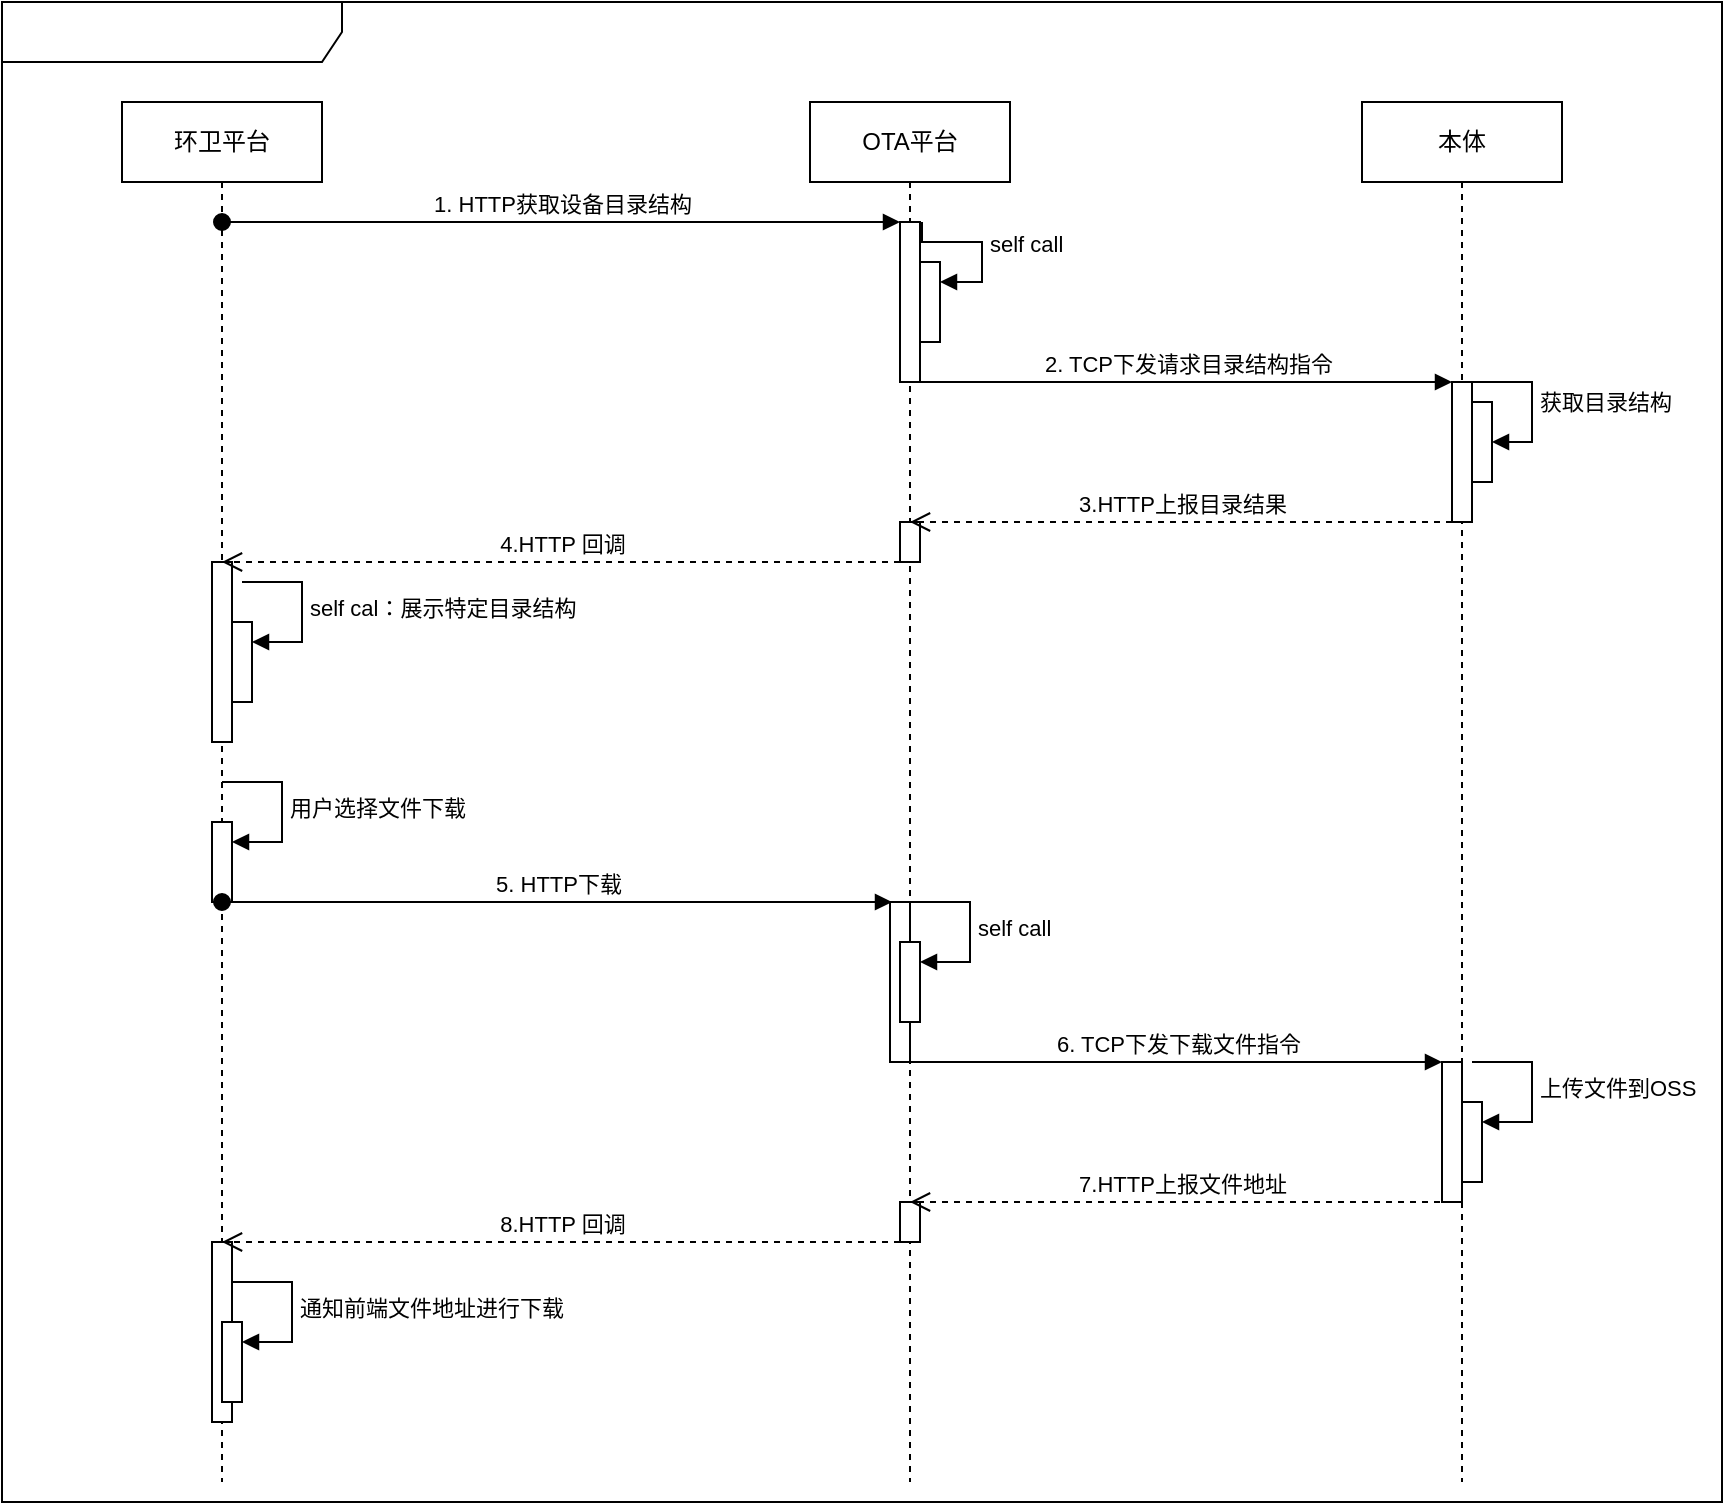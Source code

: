 <mxfile version="20.8.23" type="github">
  <diagram name="第 1 页" id="OGliJOE4tW2DUMZxxRDU">
    <mxGraphModel dx="1096" dy="580" grid="1" gridSize="10" guides="1" tooltips="1" connect="1" arrows="1" fold="1" page="1" pageScale="1" pageWidth="827" pageHeight="1169" math="0" shadow="0">
      <root>
        <mxCell id="0" />
        <mxCell id="1" parent="0" />
        <mxCell id="7R4Kz0LJVm2sexOzA-uK-1" value="本体" style="shape=umlLifeline;perimeter=lifelinePerimeter;whiteSpace=wrap;html=1;container=1;dropTarget=0;collapsible=0;recursiveResize=0;outlineConnect=0;portConstraint=eastwest;newEdgeStyle={&quot;edgeStyle&quot;:&quot;elbowEdgeStyle&quot;,&quot;elbow&quot;:&quot;vertical&quot;,&quot;curved&quot;:0,&quot;rounded&quot;:0};" parent="1" vertex="1">
          <mxGeometry x="690" y="60" width="100" height="690" as="geometry" />
        </mxCell>
        <mxCell id="7R4Kz0LJVm2sexOzA-uK-2" value="" style="shape=umlFrame;whiteSpace=wrap;html=1;pointerEvents=0;width=170;height=30;" parent="1" vertex="1">
          <mxGeometry x="10" y="10" width="860" height="750" as="geometry" />
        </mxCell>
        <mxCell id="7R4Kz0LJVm2sexOzA-uK-3" value="OTA平台" style="shape=umlLifeline;perimeter=lifelinePerimeter;whiteSpace=wrap;html=1;container=1;dropTarget=0;collapsible=0;recursiveResize=0;outlineConnect=0;portConstraint=eastwest;newEdgeStyle={&quot;edgeStyle&quot;:&quot;elbowEdgeStyle&quot;,&quot;elbow&quot;:&quot;vertical&quot;,&quot;curved&quot;:0,&quot;rounded&quot;:0};" parent="1" vertex="1">
          <mxGeometry x="414" y="60" width="100" height="690" as="geometry" />
        </mxCell>
        <mxCell id="7R4Kz0LJVm2sexOzA-uK-5" value="" style="html=1;points=[];perimeter=orthogonalPerimeter;outlineConnect=0;targetShapes=umlLifeline;portConstraint=eastwest;newEdgeStyle={&quot;edgeStyle&quot;:&quot;elbowEdgeStyle&quot;,&quot;elbow&quot;:&quot;vertical&quot;,&quot;curved&quot;:0,&quot;rounded&quot;:0};" parent="7R4Kz0LJVm2sexOzA-uK-3" vertex="1">
          <mxGeometry x="45" y="60" width="10" height="80" as="geometry" />
        </mxCell>
        <mxCell id="7R4Kz0LJVm2sexOzA-uK-8" value="" style="html=1;points=[];perimeter=orthogonalPerimeter;outlineConnect=0;targetShapes=umlLifeline;portConstraint=eastwest;newEdgeStyle={&quot;edgeStyle&quot;:&quot;elbowEdgeStyle&quot;,&quot;elbow&quot;:&quot;vertical&quot;,&quot;curved&quot;:0,&quot;rounded&quot;:0};" parent="7R4Kz0LJVm2sexOzA-uK-3" vertex="1">
          <mxGeometry x="55" y="80" width="10" height="40" as="geometry" />
        </mxCell>
        <mxCell id="7R4Kz0LJVm2sexOzA-uK-9" value="self call" style="html=1;align=left;spacingLeft=2;endArrow=block;rounded=0;edgeStyle=orthogonalEdgeStyle;curved=0;rounded=0;" parent="7R4Kz0LJVm2sexOzA-uK-3" target="7R4Kz0LJVm2sexOzA-uK-8" edge="1">
          <mxGeometry relative="1" as="geometry">
            <mxPoint x="56" y="60" as="sourcePoint" />
            <Array as="points">
              <mxPoint x="56" y="70" />
              <mxPoint x="86" y="70" />
              <mxPoint x="86" y="90" />
            </Array>
          </mxGeometry>
        </mxCell>
        <mxCell id="7R4Kz0LJVm2sexOzA-uK-14" value="" style="html=1;points=[];perimeter=orthogonalPerimeter;outlineConnect=0;targetShapes=umlLifeline;portConstraint=eastwest;newEdgeStyle={&quot;edgeStyle&quot;:&quot;elbowEdgeStyle&quot;,&quot;elbow&quot;:&quot;vertical&quot;,&quot;curved&quot;:0,&quot;rounded&quot;:0};" parent="7R4Kz0LJVm2sexOzA-uK-3" vertex="1">
          <mxGeometry x="45" y="210" width="10" height="20" as="geometry" />
        </mxCell>
        <mxCell id="7R4Kz0LJVm2sexOzA-uK-22" value="" style="html=1;points=[];perimeter=orthogonalPerimeter;outlineConnect=0;targetShapes=umlLifeline;portConstraint=eastwest;newEdgeStyle={&quot;edgeStyle&quot;:&quot;elbowEdgeStyle&quot;,&quot;elbow&quot;:&quot;vertical&quot;,&quot;curved&quot;:0,&quot;rounded&quot;:0};" parent="7R4Kz0LJVm2sexOzA-uK-3" vertex="1">
          <mxGeometry x="40" y="400" width="10" height="80" as="geometry" />
        </mxCell>
        <mxCell id="7R4Kz0LJVm2sexOzA-uK-23" value="" style="html=1;points=[];perimeter=orthogonalPerimeter;outlineConnect=0;targetShapes=umlLifeline;portConstraint=eastwest;newEdgeStyle={&quot;edgeStyle&quot;:&quot;elbowEdgeStyle&quot;,&quot;elbow&quot;:&quot;vertical&quot;,&quot;curved&quot;:0,&quot;rounded&quot;:0};" parent="7R4Kz0LJVm2sexOzA-uK-3" vertex="1">
          <mxGeometry x="45" y="420" width="10" height="40" as="geometry" />
        </mxCell>
        <mxCell id="7R4Kz0LJVm2sexOzA-uK-24" value="self call" style="html=1;align=left;spacingLeft=2;endArrow=block;rounded=0;edgeStyle=orthogonalEdgeStyle;curved=0;rounded=0;" parent="7R4Kz0LJVm2sexOzA-uK-3" target="7R4Kz0LJVm2sexOzA-uK-23" edge="1">
          <mxGeometry relative="1" as="geometry">
            <mxPoint x="50" y="400" as="sourcePoint" />
            <Array as="points">
              <mxPoint x="80" y="430" />
            </Array>
          </mxGeometry>
        </mxCell>
        <mxCell id="7R4Kz0LJVm2sexOzA-uK-36" value="" style="html=1;points=[];perimeter=orthogonalPerimeter;outlineConnect=0;targetShapes=umlLifeline;portConstraint=eastwest;newEdgeStyle={&quot;edgeStyle&quot;:&quot;elbowEdgeStyle&quot;,&quot;elbow&quot;:&quot;vertical&quot;,&quot;curved&quot;:0,&quot;rounded&quot;:0};" parent="7R4Kz0LJVm2sexOzA-uK-3" vertex="1">
          <mxGeometry x="45" y="550" width="10" height="20" as="geometry" />
        </mxCell>
        <mxCell id="7R4Kz0LJVm2sexOzA-uK-4" value="环卫平台" style="shape=umlLifeline;perimeter=lifelinePerimeter;whiteSpace=wrap;html=1;container=1;dropTarget=0;collapsible=0;recursiveResize=0;outlineConnect=0;portConstraint=eastwest;newEdgeStyle={&quot;edgeStyle&quot;:&quot;elbowEdgeStyle&quot;,&quot;elbow&quot;:&quot;vertical&quot;,&quot;curved&quot;:0,&quot;rounded&quot;:0};" parent="1" vertex="1">
          <mxGeometry x="70" y="60" width="100" height="690" as="geometry" />
        </mxCell>
        <mxCell id="7R4Kz0LJVm2sexOzA-uK-20" value="" style="html=1;points=[];perimeter=orthogonalPerimeter;outlineConnect=0;targetShapes=umlLifeline;portConstraint=eastwest;newEdgeStyle={&quot;edgeStyle&quot;:&quot;elbowEdgeStyle&quot;,&quot;elbow&quot;:&quot;vertical&quot;,&quot;curved&quot;:0,&quot;rounded&quot;:0};" parent="7R4Kz0LJVm2sexOzA-uK-4" vertex="1">
          <mxGeometry x="45" y="360" width="10" height="40" as="geometry" />
        </mxCell>
        <mxCell id="7R4Kz0LJVm2sexOzA-uK-21" value="用户选择文件下载" style="html=1;align=left;spacingLeft=2;endArrow=block;rounded=0;edgeStyle=orthogonalEdgeStyle;curved=0;rounded=0;" parent="7R4Kz0LJVm2sexOzA-uK-4" target="7R4Kz0LJVm2sexOzA-uK-20" edge="1">
          <mxGeometry relative="1" as="geometry">
            <mxPoint x="50" y="340" as="sourcePoint" />
            <Array as="points">
              <mxPoint x="80" y="370" />
            </Array>
          </mxGeometry>
        </mxCell>
        <mxCell id="7R4Kz0LJVm2sexOzA-uK-17" value="" style="html=1;points=[];perimeter=orthogonalPerimeter;outlineConnect=0;targetShapes=umlLifeline;portConstraint=eastwest;newEdgeStyle={&quot;edgeStyle&quot;:&quot;elbowEdgeStyle&quot;,&quot;elbow&quot;:&quot;vertical&quot;,&quot;curved&quot;:0,&quot;rounded&quot;:0};" parent="7R4Kz0LJVm2sexOzA-uK-4" vertex="1">
          <mxGeometry x="55" y="260" width="10" height="40" as="geometry" />
        </mxCell>
        <mxCell id="7R4Kz0LJVm2sexOzA-uK-18" value="self cal：展示特定目录结构" style="html=1;align=left;spacingLeft=2;endArrow=block;rounded=0;edgeStyle=orthogonalEdgeStyle;curved=0;rounded=0;" parent="7R4Kz0LJVm2sexOzA-uK-4" target="7R4Kz0LJVm2sexOzA-uK-17" edge="1">
          <mxGeometry relative="1" as="geometry">
            <mxPoint x="60" y="240" as="sourcePoint" />
            <Array as="points">
              <mxPoint x="90" y="270" />
            </Array>
          </mxGeometry>
        </mxCell>
        <mxCell id="7R4Kz0LJVm2sexOzA-uK-16" value="" style="html=1;points=[];perimeter=orthogonalPerimeter;outlineConnect=0;targetShapes=umlLifeline;portConstraint=eastwest;newEdgeStyle={&quot;edgeStyle&quot;:&quot;elbowEdgeStyle&quot;,&quot;elbow&quot;:&quot;vertical&quot;,&quot;curved&quot;:0,&quot;rounded&quot;:0};" parent="7R4Kz0LJVm2sexOzA-uK-4" vertex="1">
          <mxGeometry x="45" y="230" width="10" height="90" as="geometry" />
        </mxCell>
        <mxCell id="7R4Kz0LJVm2sexOzA-uK-35" value="" style="html=1;points=[];perimeter=orthogonalPerimeter;outlineConnect=0;targetShapes=umlLifeline;portConstraint=eastwest;newEdgeStyle={&quot;edgeStyle&quot;:&quot;elbowEdgeStyle&quot;,&quot;elbow&quot;:&quot;vertical&quot;,&quot;curved&quot;:0,&quot;rounded&quot;:0};" parent="7R4Kz0LJVm2sexOzA-uK-4" vertex="1">
          <mxGeometry x="45" y="230" width="10" height="90" as="geometry" />
        </mxCell>
        <mxCell id="7R4Kz0LJVm2sexOzA-uK-39" value="" style="html=1;points=[];perimeter=orthogonalPerimeter;outlineConnect=0;targetShapes=umlLifeline;portConstraint=eastwest;newEdgeStyle={&quot;edgeStyle&quot;:&quot;elbowEdgeStyle&quot;,&quot;elbow&quot;:&quot;vertical&quot;,&quot;curved&quot;:0,&quot;rounded&quot;:0};" parent="7R4Kz0LJVm2sexOzA-uK-4" vertex="1">
          <mxGeometry x="45" y="570" width="10" height="90" as="geometry" />
        </mxCell>
        <mxCell id="7R4Kz0LJVm2sexOzA-uK-41" value="" style="html=1;points=[];perimeter=orthogonalPerimeter;outlineConnect=0;targetShapes=umlLifeline;portConstraint=eastwest;newEdgeStyle={&quot;edgeStyle&quot;:&quot;elbowEdgeStyle&quot;,&quot;elbow&quot;:&quot;vertical&quot;,&quot;curved&quot;:0,&quot;rounded&quot;:0};" parent="7R4Kz0LJVm2sexOzA-uK-4" vertex="1">
          <mxGeometry x="50" y="610" width="10" height="40" as="geometry" />
        </mxCell>
        <mxCell id="7R4Kz0LJVm2sexOzA-uK-42" value="通知前端文件地址进行下载" style="html=1;align=left;spacingLeft=2;endArrow=block;rounded=0;edgeStyle=orthogonalEdgeStyle;curved=0;rounded=0;" parent="7R4Kz0LJVm2sexOzA-uK-4" target="7R4Kz0LJVm2sexOzA-uK-41" edge="1">
          <mxGeometry relative="1" as="geometry">
            <mxPoint x="55" y="590" as="sourcePoint" />
            <Array as="points">
              <mxPoint x="85" y="620" />
            </Array>
          </mxGeometry>
        </mxCell>
        <mxCell id="7R4Kz0LJVm2sexOzA-uK-6" value="1. HTTP获取设备目录结构" style="html=1;verticalAlign=bottom;startArrow=oval;endArrow=block;startSize=8;edgeStyle=elbowEdgeStyle;elbow=vertical;curved=0;rounded=0;" parent="1" source="7R4Kz0LJVm2sexOzA-uK-4" target="7R4Kz0LJVm2sexOzA-uK-5" edge="1">
          <mxGeometry x="0.002" relative="1" as="geometry">
            <mxPoint x="160" y="120" as="sourcePoint" />
            <Array as="points">
              <mxPoint x="190" y="120" />
            </Array>
            <mxPoint as="offset" />
          </mxGeometry>
        </mxCell>
        <mxCell id="7R4Kz0LJVm2sexOzA-uK-11" value="" style="html=1;points=[];perimeter=orthogonalPerimeter;outlineConnect=0;targetShapes=umlLifeline;portConstraint=eastwest;newEdgeStyle={&quot;edgeStyle&quot;:&quot;elbowEdgeStyle&quot;,&quot;elbow&quot;:&quot;vertical&quot;,&quot;curved&quot;:0,&quot;rounded&quot;:0};" parent="1" vertex="1">
          <mxGeometry x="735" y="200" width="10" height="70" as="geometry" />
        </mxCell>
        <mxCell id="7R4Kz0LJVm2sexOzA-uK-12" value="2. TCP下发请求目录结构指令" style="html=1;verticalAlign=bottom;endArrow=block;edgeStyle=elbowEdgeStyle;elbow=vertical;curved=0;rounded=0;" parent="1" source="7R4Kz0LJVm2sexOzA-uK-5" target="7R4Kz0LJVm2sexOzA-uK-11" edge="1">
          <mxGeometry x="0.004" relative="1" as="geometry">
            <mxPoint x="660" y="200" as="sourcePoint" />
            <Array as="points">
              <mxPoint x="540" y="200" />
              <mxPoint x="710" y="190" />
            </Array>
            <mxPoint as="offset" />
          </mxGeometry>
        </mxCell>
        <mxCell id="7R4Kz0LJVm2sexOzA-uK-13" value="3.HTTP上报目录结果" style="html=1;verticalAlign=bottom;endArrow=open;dashed=1;endSize=8;edgeStyle=elbowEdgeStyle;elbow=vertical;curved=0;rounded=0;" parent="1" source="7R4Kz0LJVm2sexOzA-uK-11" target="7R4Kz0LJVm2sexOzA-uK-3" edge="1">
          <mxGeometry relative="1" as="geometry">
            <mxPoint x="480" y="270" as="targetPoint" />
            <Array as="points">
              <mxPoint x="600" y="270" />
              <mxPoint x="620" y="280" />
              <mxPoint x="650" y="240" />
            </Array>
            <mxPoint as="offset" />
          </mxGeometry>
        </mxCell>
        <mxCell id="7R4Kz0LJVm2sexOzA-uK-15" value="4.HTTP 回调" style="html=1;verticalAlign=bottom;endArrow=open;dashed=1;endSize=8;edgeStyle=elbowEdgeStyle;elbow=vertical;curved=0;rounded=0;" parent="1" source="7R4Kz0LJVm2sexOzA-uK-14" target="7R4Kz0LJVm2sexOzA-uK-4" edge="1">
          <mxGeometry relative="1" as="geometry">
            <mxPoint x="440" y="270" as="sourcePoint" />
            <mxPoint x="115" y="323" as="targetPoint" />
            <Array as="points">
              <mxPoint x="390" y="290" />
              <mxPoint x="300" y="280" />
              <mxPoint x="180" y="270" />
              <mxPoint x="120" y="310" />
              <mxPoint x="320" y="270" />
            </Array>
          </mxGeometry>
        </mxCell>
        <mxCell id="7R4Kz0LJVm2sexOzA-uK-19" value="5. HTTP下载" style="html=1;verticalAlign=bottom;startArrow=oval;endArrow=block;startSize=8;edgeStyle=elbowEdgeStyle;elbow=vertical;curved=0;rounded=0;" parent="1" edge="1">
          <mxGeometry x="0.002" relative="1" as="geometry">
            <mxPoint x="120" y="460" as="sourcePoint" />
            <mxPoint x="455" y="460" as="targetPoint" />
            <Array as="points">
              <mxPoint x="190" y="460" />
            </Array>
            <mxPoint as="offset" />
          </mxGeometry>
        </mxCell>
        <mxCell id="7R4Kz0LJVm2sexOzA-uK-26" value="" style="html=1;points=[];perimeter=orthogonalPerimeter;outlineConnect=0;targetShapes=umlLifeline;portConstraint=eastwest;newEdgeStyle={&quot;edgeStyle&quot;:&quot;elbowEdgeStyle&quot;,&quot;elbow&quot;:&quot;vertical&quot;,&quot;curved&quot;:0,&quot;rounded&quot;:0};" parent="1" vertex="1">
          <mxGeometry x="730" y="540" width="10" height="70" as="geometry" />
        </mxCell>
        <mxCell id="7R4Kz0LJVm2sexOzA-uK-27" value="6. TCP下发下载文件指令" style="html=1;verticalAlign=bottom;endArrow=block;edgeStyle=elbowEdgeStyle;elbow=vertical;curved=0;rounded=0;" parent="1" target="7R4Kz0LJVm2sexOzA-uK-26" edge="1">
          <mxGeometry x="0.004" relative="1" as="geometry">
            <mxPoint x="464" y="540" as="sourcePoint" />
            <Array as="points">
              <mxPoint x="535" y="540" />
              <mxPoint x="705" y="530" />
            </Array>
            <mxPoint as="offset" />
          </mxGeometry>
        </mxCell>
        <mxCell id="7R4Kz0LJVm2sexOzA-uK-29" value="" style="html=1;points=[];perimeter=orthogonalPerimeter;outlineConnect=0;targetShapes=umlLifeline;portConstraint=eastwest;newEdgeStyle={&quot;edgeStyle&quot;:&quot;elbowEdgeStyle&quot;,&quot;elbow&quot;:&quot;vertical&quot;,&quot;curved&quot;:0,&quot;rounded&quot;:0};" parent="1" vertex="1">
          <mxGeometry x="740" y="560" width="10" height="40" as="geometry" />
        </mxCell>
        <mxCell id="7R4Kz0LJVm2sexOzA-uK-30" value="上传文件到OSS" style="html=1;align=left;spacingLeft=2;endArrow=block;rounded=0;edgeStyle=orthogonalEdgeStyle;curved=0;rounded=0;" parent="1" target="7R4Kz0LJVm2sexOzA-uK-29" edge="1">
          <mxGeometry relative="1" as="geometry">
            <mxPoint x="745" y="540" as="sourcePoint" />
            <Array as="points">
              <mxPoint x="775" y="570" />
            </Array>
          </mxGeometry>
        </mxCell>
        <mxCell id="7R4Kz0LJVm2sexOzA-uK-31" value="" style="html=1;points=[];perimeter=orthogonalPerimeter;outlineConnect=0;targetShapes=umlLifeline;portConstraint=eastwest;newEdgeStyle={&quot;edgeStyle&quot;:&quot;elbowEdgeStyle&quot;,&quot;elbow&quot;:&quot;vertical&quot;,&quot;curved&quot;:0,&quot;rounded&quot;:0};" parent="1" vertex="1">
          <mxGeometry x="745" y="210" width="10" height="40" as="geometry" />
        </mxCell>
        <mxCell id="7R4Kz0LJVm2sexOzA-uK-32" value="获取目录结构" style="html=1;align=left;spacingLeft=2;endArrow=block;rounded=0;edgeStyle=orthogonalEdgeStyle;curved=0;rounded=0;" parent="1" target="7R4Kz0LJVm2sexOzA-uK-31" edge="1">
          <mxGeometry relative="1" as="geometry">
            <mxPoint x="745" y="200" as="sourcePoint" />
            <Array as="points">
              <mxPoint x="775" y="230" />
            </Array>
          </mxGeometry>
        </mxCell>
        <mxCell id="7R4Kz0LJVm2sexOzA-uK-37" value="7.HTTP上报文件地址" style="html=1;verticalAlign=bottom;endArrow=open;dashed=1;endSize=8;edgeStyle=elbowEdgeStyle;elbow=vertical;curved=0;rounded=0;" parent="1" edge="1">
          <mxGeometry relative="1" as="geometry">
            <mxPoint x="464" y="610" as="targetPoint" />
            <mxPoint x="735" y="610" as="sourcePoint" />
            <Array as="points">
              <mxPoint x="600" y="610" />
              <mxPoint x="620" y="620" />
              <mxPoint x="650" y="580" />
            </Array>
            <mxPoint as="offset" />
          </mxGeometry>
        </mxCell>
        <mxCell id="7R4Kz0LJVm2sexOzA-uK-40" value="8.HTTP 回调" style="html=1;verticalAlign=bottom;endArrow=open;dashed=1;endSize=8;edgeStyle=elbowEdgeStyle;elbow=vertical;curved=0;rounded=0;" parent="1" edge="1">
          <mxGeometry relative="1" as="geometry">
            <mxPoint x="459" y="630" as="sourcePoint" />
            <mxPoint x="120" y="630" as="targetPoint" />
            <Array as="points">
              <mxPoint x="390" y="630" />
              <mxPoint x="300" y="620" />
              <mxPoint x="180" y="610" />
              <mxPoint x="120" y="650" />
              <mxPoint x="320" y="610" />
            </Array>
          </mxGeometry>
        </mxCell>
      </root>
    </mxGraphModel>
  </diagram>
</mxfile>
